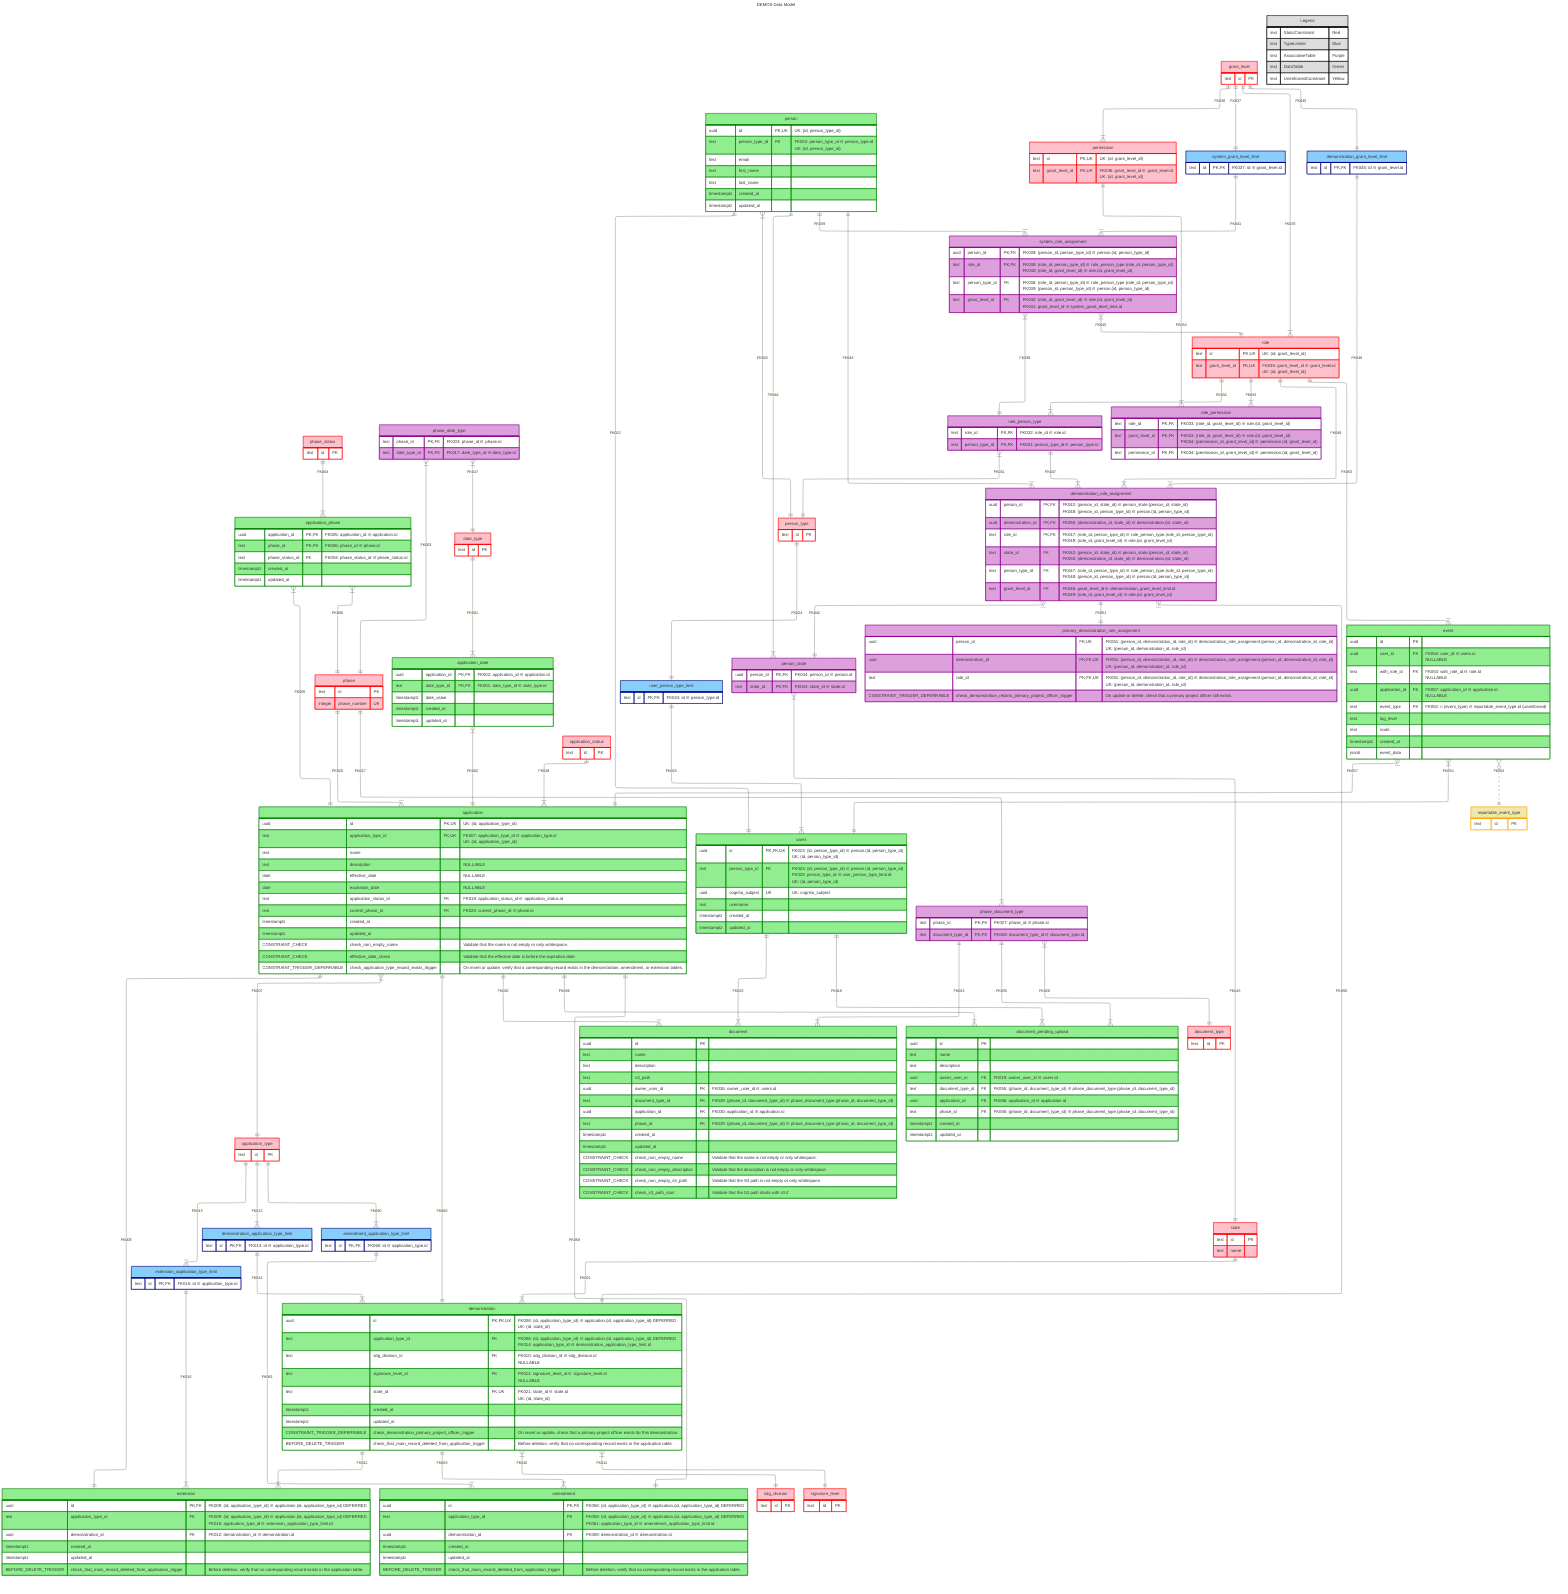 ---
title: DEMOS Data Model
config:
  theme: default
  layout: elk
  elk:
    nodePlacementStrategy: NETWORK_SIMPLEX
---

erDiagram
  classDef staticConstraint stroke:red,fill:pink
  classDef unenforcedConstraint stroke:orange,fill:palegoldenrod
  classDef typeLimiter stroke:navy,fill:lightskyblue
  classDef dataTable stroke:green,fill:lightgreen
  classDef associativeTable stroke:darkmagenta,fill:plum
  classDef legend stroke:black,fill:#ddd

  phase_status ||--|{ application_phase  : "FK004"
  phase_date_type }|--|| phase : "FK003"
  phase_date_type }|--|| date_type: "FK017"
  application_phase }|--|| application : "FK005"
  date_type ||--|{ application_date  : "FK001"
  application_date }|--|| application : "FK002"
  application_phase }|--|| phase : "FK006"
  application }|--|| application_type : "FK007"
  application ||--|| demonstration : "FK008"
  application ||--|| extension : "FK009"
  application ||--|| amendment : "FK058"
  demonstration }|--|| sdg_division : "FK010"
  demonstration }|--|| signature_level : "FK011"
  demonstration ||--|{ extension : "FK012"
  demonstration ||--|{ amendment : "FK059"
  application_type ||--|{ demonstration_application_type_limit : "FK013"
  demonstration_application_type_limit ||--|{ demonstration : "FK014"
  application_type ||--|{ extension_application_type_limit : "FK015"
  extension_application_type_limit ||--|{ extension : "FK016"
  application_type ||--|{ amendment_application_type_limit : "FK060"
  amendment_application_type_limit ||--|{ amendment : "FK061"
  application_status ||--|{ application : "FK018"
  phase ||--|{ application : "FK020"
  state ||--|{ demonstration : "FK021"
  person }|--|| person_type : "FK022"
  person ||--|| users : "FK023"
  person_type ||--|| user_person_type_limit : "FK024"
  user_person_type_limit ||--|{ users : "FK025"
  users ||--|{ document : "FK026"
  users ||--|{ document_pending_upload : "FK019"
  phase ||--|{ phase_document_type : "FK027"
  phase_document_type }|--|| document_type : "FK028"
  phase_document_type ||--|{ document : "FK029"
  phase_document_type ||--|{ document_pending_upload : "FK055"
  application ||--|{ document : "FK030"
  application ||--|{ document_pending_upload : "FK056"
  role_person_type }|--|| person_type : "FK031"
  role ||--|{ role_person_type : "FK032"
  role ||--|{ role_permission : "FK033"
  permission ||--|{ role_permission : "FK034"
  grant_level ||--|{ role : "FK035"
  grant_level ||--|{ permission : "FK036"
  system_grant_level_limit ||--|{ system_role_assignment : "FK041"
  system_role_assignment }|--|| role_person_type : "FK038"
  person ||--|{ system_role_assignment : "FK039"
  system_role_assignment }|--|| role : "FK040"
  grant_level ||--|| system_grant_level_limit : "FK037"
  demonstration_role_assignment }|--|| person_state : "FK042"
  person_state }|--|| state : "FK043"
  person ||--|{ person_state : "FK044"
  grant_level ||--|| demonstration_grant_level_limit : "FK045"
  demonstration_grant_level_limit ||--|{ demonstration_role_assignment : "FK046"
  role_person_type ||--|{ demonstration_role_assignment : "FK047"
  person ||--|{ demonstration_role_assignment : "FK048"
  role ||--|{ demonstration_role_assignment : "FK049"
  demonstration_role_assignment }|--|| demonstration : "FK050"
  demonstration_role_assignment ||--|| primary_demonstration_role_assignment : "FK051"
  event }|--|| application : "FK057"
  event }O..|| reportable_event_type : "FK052"
  role ||--|{ event : "FK053"
  event }|--|| users : "FK054"

  %% Static Constraints
  application_status:::staticConstraint {
    text id PK
  }

  application_type:::staticConstraint {
    text id PK
  }

  sdg_division:::staticConstraint {
    text id PK
  }

  date_type:::staticConstraint {
    text id PK
  }

  document_type:::staticConstraint {
    text id PK
  }

  grant_level:::staticConstraint {
    text id PK
  }

  person_type:::staticConstraint {
    text id PK
  }

  permission:::staticConstraint {
    text id PK, UK "UK: (id, grant_level_id)"
    text grant_level_id FK, UK "FK036: grant_level_id ∈ grant_level.id<br>UK: (id, grant_level_id)"
  }

  phase:::staticConstraint {
    text id PK
    integer phase_number UK
  }

  phase_status:::staticConstraint {
    text id PK
  }

  role:::staticConstraint {
    text id PK, UK "UK: (id, grant_level_id)"
    text grant_level_id FK, UK "FK035: grant_level_id ∈ grant_level.id<br>UK: (id, grant_level_id)"
  }

  signature_level:::staticConstraint {
    text id PK
  }

  state:::staticConstraint {
    text id PK
    text name
  }

  %% Unenforced Constraints
  reportable_event_type:::unenforcedConstraint {
    text id PK
  }

  %% Type Limiters
  amendment_application_type_limit:::typeLimiter {
    text id PK, FK "FK060: id ∈ application_type.id"
  }

  demonstration_application_type_limit:::typeLimiter {
    text id PK, FK "FK013: id ∈ application_type.id"
  }

  demonstration_grant_level_limit:::typeLimiter {
    text id PK, FK "FK045: id ∈ grant_level.id"
  }

  extension_application_type_limit:::typeLimiter {
    text id PK, FK "FK015: id ∈ application_type.id"
  }

  system_grant_level_limit:::typeLimiter {
    text id PK, FK "FK037: id ∈ grant_level.id"
  }

  user_person_type_limit:::typeLimiter {
    text id PK, FK "FK024: id ∈ person_type.id"
  }

  %% Data Tables
  amendment:::dataTable {
    uuid id PK, FK "FK058: (id, application_type_id) ∈ application.(id, application_type_id) DEFERRED"
    text application_type_id FK "FK058: (id, application_type_id) ∈ application.(id, application_type_id) DEFERRED<br>FK061: application_type_id ∈ amendment_application_type_limit.id"
    uuid demonstration_id FK "FK059: demonstration_id ∈ demonstration.id"
    timestamptz created_at
    timestamptz updated_at
    BEFORE_DELETE_TRIGGER check_that_main_record_deleted_from_application_trigger "Before deletion, verify that no corresponding record exists in the application table."
  }

  application:::dataTable {
    uuid id PK, UK "UK: (id, application_type_id)"
    text application_type_id FK, UK "FK007: application_type_id ∈ application_type.id<br>UK: (id, application_type_id)"
    text name
    text description "NULLABLE"
    date effective_date "NULLABLE"
    date expiration_date "NULLABLE"
    text application_status_id FK "FK018: application_status_id ∈ application_status.id"
    text current_phase_id FK "FK020: current_phase_id ∈ phase.id"
    timestamptz created_at
    timestamptz updated_at
    CONSTRAINT_CHECK check_non_empty_name "Validate that the name is not empty or only whitespace."
    CONSTRAINT_CHECK effective_date_check "Validate that the effective date is before the expiration date."
    CONSTRAINT_TRIGGER_DEFERRABLE check_application_type_record_exists_trigger "On insert or update, verify that a corresponding record exists in the demonstration, amendment, or extension tables."
  }

  application_date:::dataTable {
    uuid application_id PK, FK "FK002: application_id ∈ application.id"
    text date_type_id PK, FK "FK001: date_type_id ∈ date_type.id"
    timestamptz date_value
    timestamptz created_at
    timestamptz updated_at
  }

  application_phase:::dataTable {
    uuid application_id PK, FK "FK005: application_id ∈ application.id"
    text phase_id PK, FK "FK006: phase_id ∈ phase.id"
    text phase_status_id FK "FK004: phase_status_id ∈ phase_status.id"
    timestamptz created_at
    timestamptz updated_at
  }

  demonstration:::dataTable {
    uuid id PK, FK, UK "FK008: (id, application_type_id) ∈ application.(id, application_type_id) DEFERRED<br>UK: (id, state_id)"
    text application_type_id FK "FK008: (id, application_type_id) ∈ application.(id, application_type_id) DEFERRED<br>FK014: application_type_id ∈ demonstration_application_type_limit.id"
    text sdg_division_id FK "FK010: sdg_division_id ∈ sdg_division.id<br>NULLABLE"
    text signature_level_id FK "FK011: signature_level_id ∈ signature_level.id<br>NULLABLE"
    text state_id FK, UK "FK021: state_id ∈ state.id<br>UK: (id, state_id)"
    timestamptz created_at
    timestamptz updated_at
    CONSTRAINT_TRIGGER_DEFERRABLE check_demonstration_primary_project_officer_trigger "On insert or update, check that a primary project officer exists for this demonstration."
    BEFORE_DELETE_TRIGGER check_that_main_record_deleted_from_application_trigger "Before deletion, verify that no corresponding record exists in the application table."
  }

  document:::dataTable {
    uuid id PK
    text name
    text description
    text s3_path
    uuid owner_user_id FK "FK026: owner_user_id ∈ users.id"
    text document_type_id FK "FK029: (phase_id, document_type_id) ∈ phase_document_type.(phase_id, document_type_id)"
    uuid application_id FK "FK030: application_id ∈ application.id"
    text phase_id FK "FK029: (phase_id, document_type_id) ∈ phase_document_type.(phase_id, document_type_id)"
    timestamptz created_at
    timestamptz updated_at
    CONSTRAINT_CHECK check_non_empty_name "Validate that the name is not empty or only whitespace."
    CONSTRAINT_CHECK check_non_empty_description "Validate that the description is not empty or only whitespace."
    CONSTRAINT_CHECK check_non_empty_s3_path "Validate that the S3 path is not empty or only whitespace."
    CONSTRAINT_CHECK check_s3_path_start "Validate that the S3 path starts with s3://."
  }

  document_pending_upload:::dataTable {
    uuid id PK
    text name
    text description
    uuid owner_user_id FK "FK019: owner_user_id ∈ users.id"
    text document_type_id FK "FK055: (phase_id, document_type_id) ∈ phase_document_type.(phase_id, document_type_id)"
    uuid application_id FK "FK056: application_id ∈ application.id"
    text phase_id FK "FK055: (phase_id, document_type_id) ∈ phase_document_type.(phase_id, document_type_id)"
    timestamptz created_at
    timestamptz updated_at
  }

  event:::dataTable {
    uuid id PK
    uuid user_id FK "FK054: user_id ∈ users.id<br>NULLABLE"
    text with_role_id FK "FK053: with_role_id ∈ role.id<br>NULLABLE"
    uuid application_id FK "FK057: application_id ∈ application.id<br>NULLABLE"
    text event_type FK "FK052: ⊂(event_type) ∈ reportable_event_type.id (unenforced)"
    text log_level
    text route
    timestamptz created_at
    jsonb event_data
  }

  extension:::dataTable {
    uuid id PK, FK "FK009: (id, application_type_id) ∈ application.(id, application_type_id) DEFERRED"
    text application_type_id FK "FK009: (id, application_type_id) ∈ application.(id, application_type_id) DEFERRED<br>FK016: application_type_id ∈ extension_application_type_limit.id"
    uuid demonstration_id FK "FK012: demonstration_id ∈ demonstration.id"
    timestamptz created_at
    timestamptz updated_at
    BEFORE_DELETE_TRIGGER check_that_main_record_deleted_from_application_trigger "Before deletion, verify that no corresponding record exists in the application table."
  }

  person:::dataTable {
    uuid id PK, UK "UK: (id, person_type_id)"
    text person_type_id FK "FK022: person_type_id ∈ person_type.id<br>UK: (id, person_type_id)"
    text email
    text first_name
    text last_name
    timestamptz created_at
    timestamptz updated_at
  }

  users:::dataTable {
    uuid id PK, FK, UK "FK023: (id, person_type_id) ∈ person.(id, person_type_id)<br>UK: (id, person_type_id)"
    text person_type_id FK "FK023: (id, person_type_id) ∈ person.(id, person_type_id)<br>FK025: person_type_id ∈ user_person_type_limit.id<br>UK: (id, person_type_id)"
    uuid cognito_subject UK "UK: cognito_subject"
    text username
    timestamptz created_at
    timestamptz updated_at
  }

  %% Associative Tables
  demonstration_role_assignment:::associativeTable {
    uuid person_id PK, FK "FK042: (person_id, state_id) ∈ person_state.(person_id, state_id)<br>FK048: (person_id, person_type_id) ∈ person.(id, person_type_id)"
    uuid demonstration_id PK, FK "FK050: (demonstration_id, state_id) ∈ demonstration.(id, state_id)"
    text role_id PK, FK "FK047: (role_id, person_type_id) ∈ role_person_type.(role_id, person_type_id)<br>FK049: (role_id, grant_level_id) ∈ role.(id, grant_level_id)"
    text state_id FK "FK042: (person_id, state_id) ∈ person_state.(person_id, state_id)<br>FK050: (demonstration_id, state_id) ∈ demonstration.(id, state_id)"
    text person_type_id FK "FK047: (role_id, person_type_id) ∈ role_person_type.(role_id, person_type_id)<br>FK048: (person_id, person_type_id) ∈ person.(id, person_type_id)"
    text grant_level_id FK "FK046: grant_level_id ∈ demonstration_grant_level_limit.id<br>FK049: (role_id, grant_level_id) ∈ role.(id, grant_level_id)"
  }

  person_state:::associativeTable {
    uuid person_id PK, FK "FK044: person_id ∈ person.id"
    text state_id PK, FK "FK043: state_id ∈ state.id"
  }

  system_role_assignment:::associativeTable {
    uuid person_id PK, FK "FK039: (person_id, person_type_id) ∈ person.(id, person_type_id)"
    text role_id PK, FK "FK038: (role_id, person_type_id) ∈ role_person_type.(role_id, person_type_id)<br>FK040: (role_id, grant_level_id) ∈ role.(id, grant_level_id)"
    text person_type_id FK "FK038: (role_id, person_type_id) ∈ role_person_type.(role_id, person_type_id)<br>FK039: (person_id, person_type_id) ∈ person.(id, person_type_id)"
    text grant_level_id FK "FK040: (role_id, grant_level_id) ∈ role.(id, grant_level_id)<br>FK041: grant_level_id ∈ system_grant_level_limit.id"
  }

  phase_date_type:::associativeTable {
    text phase_id PK, FK "FK003: phase_id ∈ phase.id"
    text date_type_id PK, FK "FK017: date_type_id ∈ date_type.id"
  }

  phase_document_type:::associativeTable {
    text phase_id PK, FK "FK027: phase_id ∈ phase.id"
    text document_type_id PK, FK "FK028: document_type_id ∈ document_type.id"
  }

  primary_demonstration_role_assignment:::associativeTable {
    uuid person_id FK, UK "FK051: (person_id, demonstration_id, role_id) ∈ demonstration_role_assignment.(person_id, demonstration_id, role_id)<br>UK: (person_id, demonstration_id, role_id)"
    uuid demonstration_id PK, FK, UK "FK051: (person_id, demonstration_id, role_id) ∈ demonstration_role_assignment.(person_id, demonstration_id, role_id)<br>UK: (person_id, demonstration_id, role_id)"
    text role_id PK, FK, UK "FK051: (person_id, demonstration_id, role_id) ∈ demonstration_role_assignment.(person_id, demonstration_id, role_id)<br>UK: (person_id, demonstration_id, role_id)"
    CONSTRAINT_TRIGGER_DEFERRABLE check_demonstration_retains_primary_project_officer_trigger "On update or delete, check that a primary project officer still exists."
  }

  role_permission:::associativeTable {
    text role_id PK, FK "FK033: (role_id, grant_level_id) ∈ role.(id, grant_level_id)"
    text grant_level_id PK, FK "FK033: (role_id, grant_level_id) ∈ role.(id, grant_level_id)<br>FK034: (permission_id, grant_level_id) ∈ permission.(id, grant_level_id)"
    text permission_id PK, FK "FK034: (permission_id, grant_level_id) ∈ permission.(id, grant_level_id)"
  }

  role_person_type:::associativeTable {
    text role_id PK, FK "FK032: role_id ∈ role.id"
    text person_type_id PK, FK "FK031: person_type_id ∈ person_type.id"
  }

  %% Legend
  Legend:::legend {
    text StaticConstraint "Red"
    text TypeLimiter "Blue"
    text AssociativeTable "Purple"
    text DataTable "Green"
    text UnenforcedConstraint "Yellow"
  }